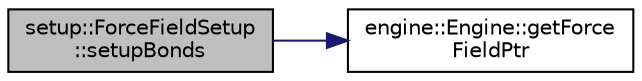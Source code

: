 digraph "setup::ForceFieldSetup::setupBonds"
{
 // LATEX_PDF_SIZE
  edge [fontname="Helvetica",fontsize="10",labelfontname="Helvetica",labelfontsize="10"];
  node [fontname="Helvetica",fontsize="10",shape=record];
  rankdir="LR";
  Node1 [label="setup::ForceFieldSetup\l::setupBonds",height=0.2,width=0.4,color="black", fillcolor="grey75", style="filled", fontcolor="black",tooltip="setup all bonds for force field"];
  Node1 -> Node2 [color="midnightblue",fontsize="10",style="solid",fontname="Helvetica"];
  Node2 [label="engine::Engine::getForce\lFieldPtr",height=0.2,width=0.4,color="black", fillcolor="white", style="filled",URL="$classengine_1_1Engine.html#ad78edd77c97a4dadddbf7c93a64678b8",tooltip=" "];
}
